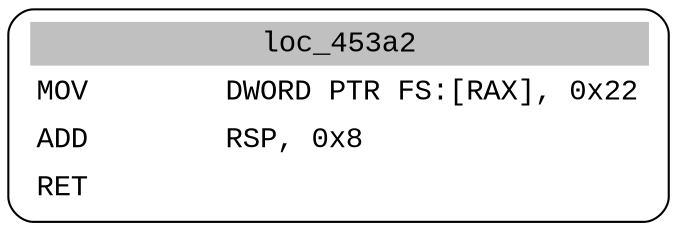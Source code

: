digraph asm_graph {
1941 [
shape="Mrecord" fontname="Courier New"label =<<table border="0" cellborder="0" cellpadding="3"><tr><td align="center" colspan="2" bgcolor="grey">loc_453a2</td></tr><tr><td align="left">MOV        DWORD PTR FS:[RAX], 0x22</td></tr><tr><td align="left">ADD        RSP, 0x8</td></tr><tr><td align="left">RET        </td></tr></table>> ];
}